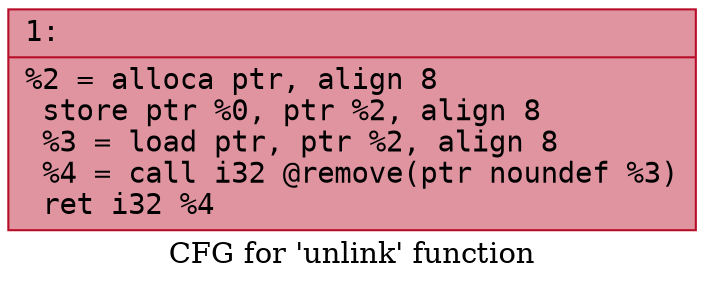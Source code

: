 digraph "CFG for 'unlink' function" {
	label="CFG for 'unlink' function";

	Node0x6000009d3250 [shape=record,color="#b70d28ff", style=filled, fillcolor="#b70d2870" fontname="Courier",label="{1:\l|  %2 = alloca ptr, align 8\l  store ptr %0, ptr %2, align 8\l  %3 = load ptr, ptr %2, align 8\l  %4 = call i32 @remove(ptr noundef %3)\l  ret i32 %4\l}"];
}
